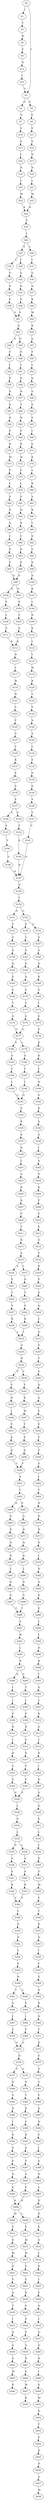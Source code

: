 strict digraph  {
	S0 -> S1 [ label = I ];
	S0 -> S2 [ label = T ];
	S1 -> S3 [ label = T ];
	S2 -> S4 [ label = D ];
	S2 -> S5 [ label = E ];
	S3 -> S6 [ label = R ];
	S4 -> S7 [ label = P ];
	S5 -> S8 [ label = P ];
	S6 -> S9 [ label = E ];
	S7 -> S10 [ label = V ];
	S8 -> S11 [ label = V ];
	S9 -> S12 [ label = D ];
	S10 -> S13 [ label = S ];
	S11 -> S14 [ label = S ];
	S12 -> S15 [ label = I ];
	S13 -> S16 [ label = L ];
	S14 -> S17 [ label = H ];
	S15 -> S2 [ label = T ];
	S16 -> S18 [ label = N ];
	S17 -> S19 [ label = N ];
	S18 -> S20 [ label = I ];
	S19 -> S21 [ label = I ];
	S20 -> S22 [ label = M ];
	S21 -> S23 [ label = M ];
	S22 -> S24 [ label = K ];
	S23 -> S24 [ label = K ];
	S24 -> S25 [ label = C ];
	S25 -> S26 [ label = L ];
	S26 -> S27 [ label = V ];
	S26 -> S28 [ label = L ];
	S27 -> S29 [ label = I ];
	S27 -> S30 [ label = L ];
	S28 -> S31 [ label = I ];
	S29 -> S32 [ label = G ];
	S30 -> S33 [ label = G ];
	S31 -> S34 [ label = G ];
	S32 -> S35 [ label = D ];
	S33 -> S36 [ label = D ];
	S34 -> S37 [ label = D ];
	S35 -> S38 [ label = G ];
	S36 -> S39 [ label = G ];
	S37 -> S40 [ label = K ];
	S38 -> S41 [ label = V ];
	S39 -> S41 [ label = V ];
	S40 -> S42 [ label = M ];
	S41 -> S43 [ label = A ];
	S42 -> S44 [ label = K ];
	S43 -> S45 [ label = N ];
	S43 -> S46 [ label = S ];
	S44 -> S47 [ label = Q ];
	S45 -> S48 [ label = F ];
	S46 -> S49 [ label = F ];
	S47 -> S50 [ label = F ];
	S48 -> S51 [ label = L ];
	S49 -> S52 [ label = L ];
	S50 -> S53 [ label = L ];
	S51 -> S54 [ label = D ];
	S52 -> S55 [ label = D ];
	S53 -> S56 [ label = Q ];
	S54 -> S57 [ label = N ];
	S55 -> S58 [ label = D ];
	S56 -> S59 [ label = G ];
	S57 -> S60 [ label = T ];
	S58 -> S61 [ label = S ];
	S59 -> S62 [ label = S ];
	S60 -> S63 [ label = N ];
	S61 -> S64 [ label = N ];
	S62 -> S65 [ label = E ];
	S63 -> S66 [ label = P ];
	S64 -> S67 [ label = P ];
	S65 -> S68 [ label = I ];
	S66 -> S69 [ label = N ];
	S67 -> S70 [ label = D ];
	S68 -> S71 [ label = G ];
	S69 -> S72 [ label = M ];
	S70 -> S73 [ label = M ];
	S71 -> S74 [ label = K ];
	S72 -> S75 [ label = P ];
	S73 -> S76 [ label = P ];
	S74 -> S77 [ label = L ];
	S75 -> S78 [ label = I ];
	S76 -> S79 [ label = L ];
	S77 -> S80 [ label = R ];
	S78 -> S81 [ label = V ];
	S79 -> S82 [ label = V ];
	S80 -> S83 [ label = A ];
	S81 -> S84 [ label = H ];
	S82 -> S85 [ label = H ];
	S83 -> S86 [ label = K ];
	S84 -> S87 [ label = R ];
	S85 -> S88 [ label = Q ];
	S86 -> S89 [ label = C ];
	S87 -> S90 [ label = C ];
	S88 -> S91 [ label = C ];
	S89 -> S92 [ label = D ];
	S90 -> S93 [ label = D ];
	S91 -> S94 [ label = D ];
	S92 -> S95 [ label = E ];
	S93 -> S96 [ label = P ];
	S94 -> S97 [ label = P ];
	S95 -> S98 [ label = D ];
	S96 -> S99 [ label = D ];
	S97 -> S99 [ label = D ];
	S98 -> S100 [ label = D ];
	S99 -> S101 [ label = N ];
	S99 -> S102 [ label = K ];
	S100 -> S103 [ label = K ];
	S101 -> S104 [ label = E ];
	S102 -> S105 [ label = E ];
	S103 -> S106 [ label = L ];
	S104 -> S107 [ label = L ];
	S105 -> S108 [ label = L ];
	S106 -> S109 [ label = N ];
	S107 -> S110 [ label = A ];
	S108 -> S111 [ label = A ];
	S109 -> S112 [ label = K ];
	S110 -> S113 [ label = K ];
	S111 -> S113 [ label = K ];
	S112 -> S114 [ label = I ];
	S113 -> S115 [ label = N ];
	S114 -> S116 [ label = I ];
	S115 -> S117 [ label = I ];
	S116 -> S118 [ label = W ];
	S117 -> S119 [ label = W ];
	S118 -> S120 [ label = K ];
	S119 -> S121 [ label = N ];
	S120 -> S122 [ label = T ];
	S121 -> S123 [ label = V ];
	S122 -> S124 [ label = F ];
	S123 -> S125 [ label = F ];
	S124 -> S126 [ label = A ];
	S125 -> S127 [ label = A ];
	S126 -> S128 [ label = A ];
	S127 -> S129 [ label = Y ];
	S128 -> S130 [ label = C ];
	S129 -> S131 [ label = K ];
	S130 -> S132 [ label = E ];
	S131 -> S133 [ label = E ];
	S132 -> S134 [ label = D ];
	S133 -> S135 [ label = E ];
	S134 -> S136 [ label = D ];
	S135 -> S137 [ label = E ];
	S136 -> S138 [ label = S ];
	S137 -> S139 [ label = S ];
	S137 -> S140 [ label = A ];
	S138 -> S141 [ label = Y ];
	S139 -> S142 [ label = Y ];
	S140 -> S143 [ label = S ];
	S141 -> S144 [ label = S ];
	S142 -> S145 [ label = S ];
	S143 -> S146 [ label = Y ];
	S144 -> S147 [ label = H ];
	S145 -> S147 [ label = H ];
	S146 -> S148 [ label = S ];
	S147 -> S149 [ label = Q ];
	S148 -> S147 [ label = H ];
	S149 -> S150 [ label = T ];
	S150 -> S151 [ label = D ];
	S150 -> S152 [ label = G ];
	S151 -> S153 [ label = V ];
	S152 -> S154 [ label = E ];
	S152 -> S155 [ label = A ];
	S153 -> S156 [ label = S ];
	S154 -> S157 [ label = A ];
	S155 -> S158 [ label = C ];
	S156 -> S159 [ label = S ];
	S157 -> S160 [ label = S ];
	S158 -> S161 [ label = S ];
	S159 -> S162 [ label = Q ];
	S160 -> S163 [ label = A ];
	S161 -> S164 [ label = Q ];
	S162 -> S165 [ label = E ];
	S163 -> S166 [ label = K ];
	S164 -> S167 [ label = Q ];
	S165 -> S168 [ label = S ];
	S166 -> S169 [ label = S ];
	S167 -> S170 [ label = S ];
	S168 -> S171 [ label = T ];
	S169 -> S172 [ label = I ];
	S170 -> S173 [ label = T ];
	S171 -> S174 [ label = G ];
	S172 -> S175 [ label = E ];
	S173 -> S176 [ label = G ];
	S174 -> S177 [ label = G ];
	S175 -> S178 [ label = S ];
	S176 -> S177 [ label = G ];
	S177 -> S179 [ label = I ];
	S177 -> S180 [ label = V ];
	S178 -> S181 [ label = K ];
	S179 -> S182 [ label = A ];
	S180 -> S183 [ label = A ];
	S181 -> S184 [ label = K ];
	S182 -> S185 [ label = C ];
	S183 -> S186 [ label = C ];
	S184 -> S187 [ label = L ];
	S185 -> S188 [ label = I ];
	S186 -> S189 [ label = I ];
	S187 -> S190 [ label = N ];
	S188 -> S191 [ label = G ];
	S189 -> S191 [ label = G ];
	S190 -> S192 [ label = S ];
	S191 -> S193 [ label = E ];
	S192 -> S194 [ label = K ];
	S193 -> S195 [ label = K ];
	S194 -> S196 [ label = S ];
	S195 -> S197 [ label = K ];
	S196 -> S198 [ label = A ];
	S197 -> S199 [ label = N ];
	S198 -> S200 [ label = I ];
	S199 -> S201 [ label = I ];
	S200 -> S202 [ label = A ];
	S201 -> S203 [ label = A ];
	S202 -> S204 [ label = S ];
	S203 -> S205 [ label = K ];
	S204 -> S206 [ label = K ];
	S205 -> S207 [ label = R ];
	S206 -> S208 [ label = F ];
	S207 -> S209 [ label = F ];
	S208 -> S210 [ label = S ];
	S209 -> S211 [ label = T ];
	S210 -> S212 [ label = S ];
	S211 -> S213 [ label = K ];
	S212 -> S214 [ label = A ];
	S213 -> S215 [ label = A ];
	S214 -> S216 [ label = Y ];
	S215 -> S217 [ label = I ];
	S215 -> S218 [ label = V ];
	S216 -> S219 [ label = K ];
	S217 -> S220 [ label = D ];
	S218 -> S221 [ label = E ];
	S219 -> S222 [ label = E ];
	S220 -> S223 [ label = T ];
	S221 -> S224 [ label = T ];
	S222 -> S225 [ label = S ];
	S223 -> S226 [ label = S ];
	S224 -> S227 [ label = S ];
	S225 -> S228 [ label = Q ];
	S226 -> S229 [ label = K ];
	S227 -> S230 [ label = K ];
	S228 -> S231 [ label = L ];
	S229 -> S232 [ label = L ];
	S230 -> S232 [ label = L ];
	S231 -> S233 [ label = Q ];
	S232 -> S234 [ label = G ];
	S233 -> S235 [ label = S ];
	S234 -> S236 [ label = H ];
	S235 -> S237 [ label = Y ];
	S236 -> S238 [ label = F ];
	S236 -> S239 [ label = V ];
	S237 -> S240 [ label = V ];
	S238 -> S241 [ label = V ];
	S239 -> S242 [ label = V ];
	S240 -> S243 [ label = Q ];
	S241 -> S244 [ label = K ];
	S242 -> S245 [ label = N ];
	S243 -> S246 [ label = A ];
	S244 -> S247 [ label = M ];
	S245 -> S248 [ label = I ];
	S246 -> S249 [ label = F ];
	S247 -> S250 [ label = F ];
	S248 -> S251 [ label = F ];
	S249 -> S252 [ label = E ];
	S250 -> S253 [ label = E ];
	S251 -> S254 [ label = E ];
	S252 -> S255 [ label = T ];
	S253 -> S256 [ label = D ];
	S254 -> S257 [ label = D ];
	S255 -> S258 [ label = P ];
	S256 -> S259 [ label = F ];
	S257 -> S259 [ label = F ];
	S258 -> S260 [ label = S ];
	S259 -> S261 [ label = S ];
	S260 -> S262 [ label = I ];
	S261 -> S263 [ label = I ];
	S262 -> S264 [ label = T ];
	S263 -> S265 [ label = R ];
	S263 -> S266 [ label = Q ];
	S264 -> S267 [ label = N ];
	S265 -> S268 [ label = G ];
	S266 -> S269 [ label = G ];
	S267 -> S270 [ label = N ];
	S268 -> S271 [ label = D ];
	S269 -> S272 [ label = D ];
	S270 -> S273 [ label = N ];
	S271 -> S274 [ label = Q ];
	S272 -> S275 [ label = N ];
	S273 -> S276 [ label = D ];
	S274 -> S277 [ label = D ];
	S275 -> S278 [ label = N ];
	S276 -> S279 [ label = L ];
	S277 -> S280 [ label = L ];
	S278 -> S281 [ label = L ];
	S279 -> S282 [ label = D ];
	S280 -> S283 [ label = D ];
	S281 -> S284 [ label = D ];
	S282 -> S285 [ label = A ];
	S283 -> S286 [ label = G ];
	S284 -> S287 [ label = G ];
	S285 -> S288 [ label = K ];
	S286 -> S289 [ label = T ];
	S287 -> S289 [ label = T ];
	S288 -> S290 [ label = E ];
	S289 -> S291 [ label = A ];
	S290 -> S292 [ label = L ];
	S291 -> S293 [ label = M ];
	S292 -> S294 [ label = L ];
	S293 -> S295 [ label = L ];
	S294 -> S296 [ label = D ];
	S295 -> S297 [ label = N ];
	S296 -> S298 [ label = R ];
	S297 -> S299 [ label = E ];
	S297 -> S300 [ label = Q ];
	S298 -> S301 [ label = I ];
	S299 -> S302 [ label = T ];
	S300 -> S303 [ label = I ];
	S301 -> S304 [ label = Q ];
	S302 -> S305 [ label = I ];
	S303 -> S306 [ label = I ];
	S304 -> S307 [ label = Y ];
	S305 -> S308 [ label = E ];
	S306 -> S309 [ label = E ];
	S307 -> S310 [ label = K ];
	S308 -> S311 [ label = R ];
	S309 -> S312 [ label = R ];
	S310 -> S313 [ label = A ];
	S311 -> S314 [ label = V ];
	S312 -> S315 [ label = I ];
	S313 -> S316 [ label = L ];
	S314 -> S317 [ label = R ];
	S315 -> S318 [ label = R ];
	S316 -> S319 [ label = K ];
	S317 -> S320 [ label = Y ];
	S318 -> S321 [ label = Y ];
	S319 -> S322 [ label = I ];
	S320 -> S323 [ label = G ];
	S321 -> S324 [ label = G ];
	S322 -> S325 [ label = Q ];
	S323 -> S326 [ label = P ];
	S324 -> S326 [ label = P ];
	S325 -> S327 [ label = V ];
	S326 -> S328 [ label = L ];
	S327 -> S329 [ label = Q ];
	S328 -> S330 [ label = P ];
	S329 -> S331 [ label = E ];
	S330 -> S332 [ label = L ];
	S331 -> S333 [ label = L ];
	S332 -> S334 [ label = C ];
	S332 -> S335 [ label = N ];
	S333 -> S336 [ label = L ];
	S334 -> S337 [ label = A ];
	S335 -> S338 [ label = A ];
	S336 -> S339 [ label = D ];
	S337 -> S340 [ label = A ];
	S338 -> S341 [ label = A ];
	S339 -> S342 [ label = G ];
	S340 -> S343 [ label = K ];
	S341 -> S344 [ label = K ];
	S342 -> S345 [ label = M ];
	S343 -> S346 [ label = F ];
	S344 -> S346 [ label = F ];
	S345 -> S347 [ label = E ];
	S346 -> S348 [ label = L ];
	S347 -> S349 [ label = T ];
	S348 -> S350 [ label = D ];
	S349 -> S351 [ label = K ];
	S350 -> S352 [ label = N ];
	S351 -> S353 [ label = D ];
	S352 -> S354 [ label = L ];
	S353 -> S355 [ label = I ];
	S354 -> S356 [ label = E ];
	S355 -> S357 [ label = C ];
	S356 -> S358 [ label = N ];
	S357 -> S359 [ label = G ];
	S358 -> S360 [ label = C ];
	S358 -> S361 [ label = T ];
	S359 -> S362 [ label = N ];
	S360 -> S363 [ label = S ];
	S361 -> S364 [ label = S ];
	S362 -> S365 [ label = R ];
	S363 -> S366 [ label = I ];
	S364 -> S367 [ label = I ];
	S365 -> S368 [ label = N ];
	S366 -> S369 [ label = Y ];
	S367 -> S370 [ label = Y ];
	S368 -> S371 [ label = T ];
	S369 -> S372 [ label = G ];
	S370 -> S372 [ label = G ];
	S371 -> S373 [ label = D ];
	S372 -> S374 [ label = N ];
	S373 -> S375 [ label = V ];
	S374 -> S376 [ label = G ];
	S374 -> S377 [ label = S ];
	S375 -> S378 [ label = V ];
	S376 -> S379 [ label = D ];
	S377 -> S380 [ label = D ];
	S378 -> S381 [ label = G ];
	S379 -> S382 [ label = T ];
	S380 -> S383 [ label = V ];
	S381 -> S384 [ label = F ];
	S382 -> S385 [ label = D ];
	S383 -> S386 [ label = D ];
	S384 -> S387 [ label = A ];
	S385 -> S388 [ label = V ];
	S386 -> S389 [ label = I ];
	S387 -> S390 [ label = N ];
	S388 -> S391 [ label = K ];
	S389 -> S392 [ label = K ];
	S390 -> S393 [ label = V ];
	S391 -> S394 [ label = A ];
	S392 -> S395 [ label = S ];
	S393 -> S396 [ label = I ];
	S394 -> S397 [ label = F ];
	S395 -> S398 [ label = F ];
	S396 -> S399 [ label = A ];
	S397 -> S400 [ label = A ];
	S398 -> S401 [ label = A ];
	S399 -> S402 [ label = D ];
	S400 -> S403 [ label = E ];
	S401 -> S404 [ label = E ];
	S402 -> S405 [ label = L ];
	S403 -> S406 [ label = R ];
	S404 -> S406 [ label = R ];
	S405 -> S407 [ label = D ];
	S406 -> S408 [ label = L ];
	S406 -> S409 [ label = M ];
	S407 -> S410 [ label = D ];
	S408 -> S411 [ label = E ];
	S409 -> S412 [ label = E ];
	S410 -> S413 [ label = S ];
	S411 -> S414 [ label = M ];
	S412 -> S415 [ label = E ];
	S413 -> S416 [ label = A ];
	S414 -> S417 [ label = M ];
	S415 -> S418 [ label = M ];
	S416 -> S419 [ label = L ];
	S417 -> S420 [ label = E ];
	S418 -> S421 [ label = E ];
	S419 -> S422 [ label = K ];
	S420 -> S423 [ label = E ];
	S421 -> S424 [ label = E ];
	S422 -> S425 [ label = L ];
	S423 -> S426 [ label = D ];
	S424 -> S427 [ label = Q ];
	S425 -> S428 [ label = E ];
	S426 -> S429 [ label = S ];
	S427 -> S430 [ label = T ];
	S428 -> S431 [ label = A ];
	S429 -> S432 [ label = V ];
	S430 -> S433 [ label = I ];
	S431 -> S434 [ label = L ];
	S432 -> S435 [ label = S ];
	S433 -> S436 [ label = Q ];
	S434 -> S437 [ label = Q ];
	S435 -> S438 [ label = G ];
	S436 -> S439 [ label = A ];
	S437 -> S440 [ label = Q ];
	S438 -> S441 [ label = R ];
	S439 -> S442 [ label = A ];
	S440 -> S443 [ label = R ];
	S441 -> S444 [ label = A ];
	S442 -> S445 [ label = M ];
	S443 -> S446 [ label = I ];
	S444 -> S447 [ label = M ];
	S445 -> S448 [ label = K ];
	S446 -> S449 [ label = S ];
	S447 -> S450 [ label = K ];
	S449 -> S451 [ label = M ];
	S451 -> S452 [ label = D ];
	S452 -> S453 [ label = Y ];
	S453 -> S454 [ label = E ];
	S454 -> S455 [ label = D ];
	S455 -> S456 [ label = N ];
	S456 -> S457 [ label = A ];
	S457 -> S458 [ label = M ];
}

